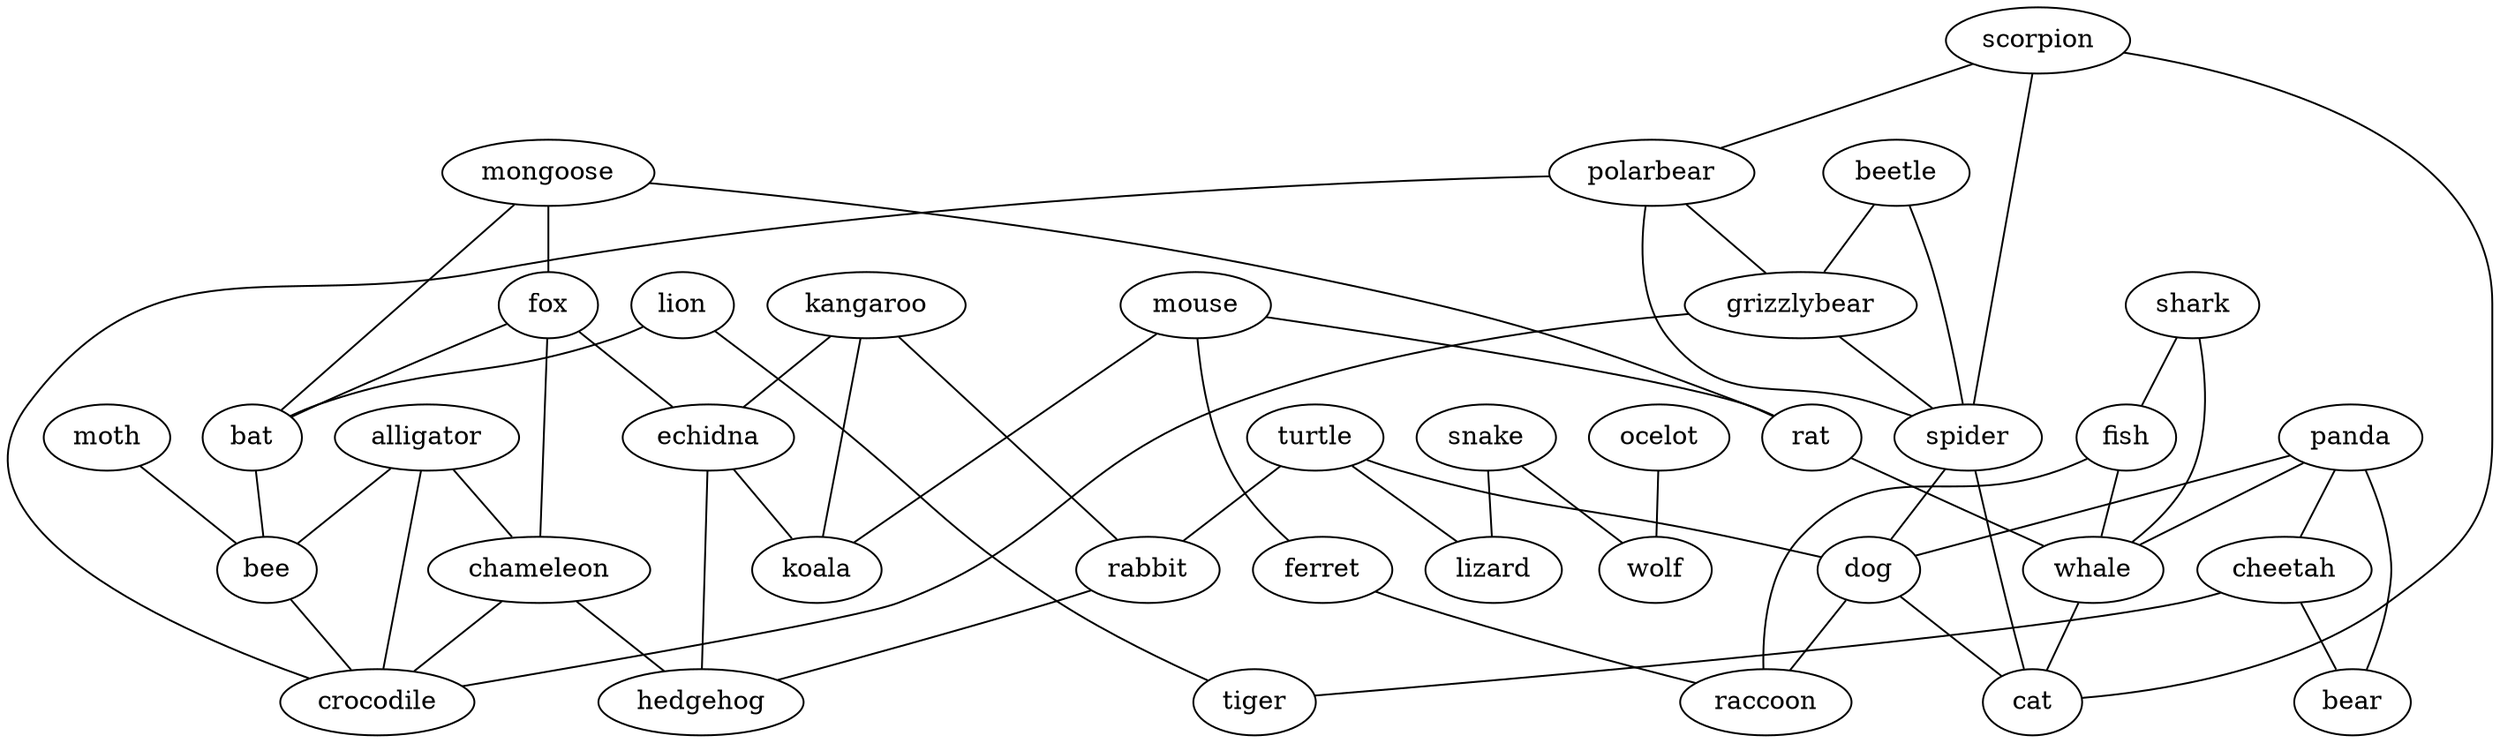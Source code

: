 strict graph G {
turtle;
shark;
moth;
mongoose;
lion;
ocelot;
beetle;
alligator;
mouse;
scorpion;
fox;
panda;
cheetah;
fish;
rat;
polarbear;
grizzlybear;
chameleon;
kangaroo;
bear;
spider;
tiger;
ferret;
echidna;
snake;
rabbit;
whale;
bat;
bee;
crocodile;
dog;
cat;
lizard;
wolf;
raccoon;
koala;
hedgehog;
turtle -- lizard  [weight=1];
turtle -- dog  [weight=1];
turtle -- rabbit  [weight=1];
shark -- whale  [weight=1];
shark -- fish  [weight=1];
moth -- bee  [weight=1];
mongoose -- rat  [weight=1];
mongoose -- fox  [weight=1];
mongoose -- bat  [weight=1];
lion -- tiger  [weight=1];
lion -- bat  [weight=1];
ocelot -- wolf  [weight=1];
beetle -- grizzlybear  [weight=1];
beetle -- spider  [weight=1];
alligator -- crocodile  [weight=1];
alligator -- chameleon  [weight=1];
alligator -- bee  [weight=1];
mouse -- koala  [weight=1];
mouse -- ferret  [weight=1];
mouse -- rat  [weight=1];
scorpion -- polarbear  [weight=1];
scorpion -- spider  [weight=1];
scorpion -- cat  [weight=1];
fox -- bat  [weight=1];
fox -- chameleon  [weight=1];
fox -- echidna  [weight=1];
panda -- dog  [weight=1];
panda -- bear  [weight=1];
panda -- cheetah  [weight=1];
panda -- whale  [weight=1];
cheetah -- tiger  [weight=1];
cheetah -- bear  [weight=1];
fish -- raccoon  [weight=1];
fish -- whale  [weight=1];
rat -- whale  [weight=1];
polarbear -- grizzlybear  [weight=1];
polarbear -- spider  [weight=1];
polarbear -- crocodile  [weight=1];
grizzlybear -- crocodile  [weight=1];
grizzlybear -- spider  [weight=1];
chameleon -- crocodile  [weight=1];
chameleon -- hedgehog  [weight=1];
kangaroo -- echidna  [weight=1];
kangaroo -- koala  [weight=1];
kangaroo -- rabbit  [weight=1];
spider -- dog  [weight=1];
spider -- cat  [weight=1];
ferret -- raccoon  [weight=1];
echidna -- koala  [weight=1];
echidna -- hedgehog  [weight=1];
snake -- lizard  [weight=1];
snake -- wolf  [weight=1];
rabbit -- hedgehog  [weight=1];
whale -- cat  [weight=1];
bat -- bee  [weight=1];
bee -- crocodile  [weight=1];
dog -- cat  [weight=1];
dog -- raccoon  [weight=1];
}
